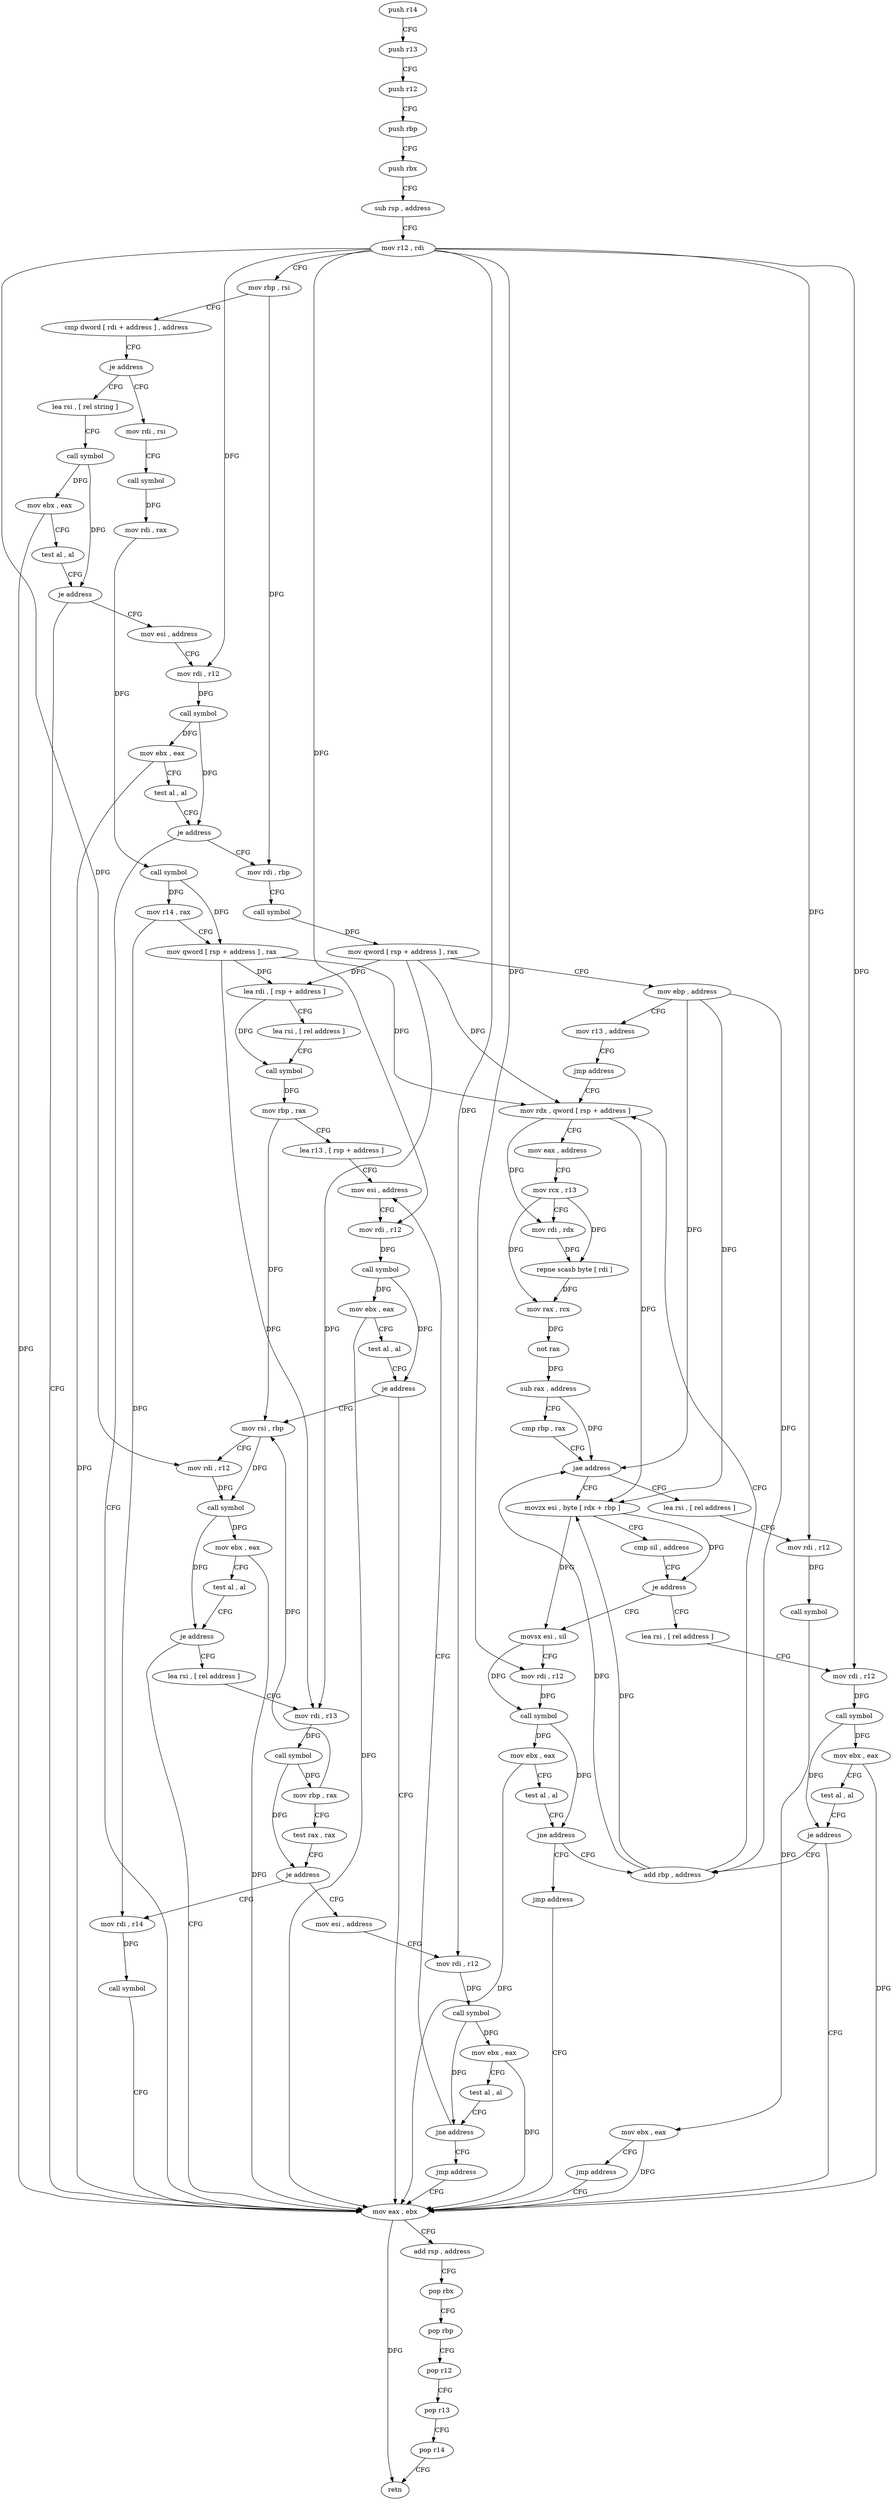 digraph "func" {
"107561" [label = "push r14" ]
"107563" [label = "push r13" ]
"107565" [label = "push r12" ]
"107567" [label = "push rbp" ]
"107568" [label = "push rbx" ]
"107569" [label = "sub rsp , address" ]
"107573" [label = "mov r12 , rdi" ]
"107576" [label = "mov rbp , rsi" ]
"107579" [label = "cmp dword [ rdi + address ] , address" ]
"107583" [label = "je address" ]
"107733" [label = "lea rsi , [ rel string ]" ]
"107589" [label = "mov rdi , rsi" ]
"107740" [label = "call symbol" ]
"107745" [label = "mov ebx , eax" ]
"107747" [label = "test al , al" ]
"107749" [label = "je address" ]
"107920" [label = "mov eax , ebx" ]
"107755" [label = "mov esi , address" ]
"107592" [label = "call symbol" ]
"107597" [label = "mov rdi , rax" ]
"107600" [label = "call symbol" ]
"107605" [label = "mov r14 , rax" ]
"107608" [label = "mov qword [ rsp + address ] , rax" ]
"107613" [label = "lea rdi , [ rsp + address ]" ]
"107618" [label = "lea rsi , [ rel address ]" ]
"107625" [label = "call symbol" ]
"107630" [label = "mov rbp , rax" ]
"107633" [label = "lea r13 , [ rsp + address ]" ]
"107638" [label = "mov esi , address" ]
"107922" [label = "add rsp , address" ]
"107926" [label = "pop rbx" ]
"107927" [label = "pop rbp" ]
"107928" [label = "pop r12" ]
"107930" [label = "pop r13" ]
"107932" [label = "pop r14" ]
"107934" [label = "retn" ]
"107760" [label = "mov rdi , r12" ]
"107763" [label = "call symbol" ]
"107768" [label = "mov ebx , eax" ]
"107770" [label = "test al , al" ]
"107772" [label = "je address" ]
"107778" [label = "mov rdi , rbp" ]
"107661" [label = "mov rsi , rbp" ]
"107664" [label = "mov rdi , r12" ]
"107667" [label = "call symbol" ]
"107672" [label = "mov ebx , eax" ]
"107674" [label = "test al , al" ]
"107676" [label = "je address" ]
"107682" [label = "lea rsi , [ rel address ]" ]
"107781" [label = "call symbol" ]
"107786" [label = "mov qword [ rsp + address ] , rax" ]
"107791" [label = "mov ebp , address" ]
"107796" [label = "mov r13 , address" ]
"107803" [label = "jmp address" ]
"107830" [label = "mov rdx , qword [ rsp + address ]" ]
"107689" [label = "mov rdi , r13" ]
"107692" [label = "call symbol" ]
"107697" [label = "mov rbp , rax" ]
"107700" [label = "test rax , rax" ]
"107703" [label = "je address" ]
"107912" [label = "mov rdi , r14" ]
"107709" [label = "mov esi , address" ]
"107835" [label = "mov eax , address" ]
"107840" [label = "mov rcx , r13" ]
"107843" [label = "mov rdi , rdx" ]
"107846" [label = "repne scasb byte [ rdi ]" ]
"107848" [label = "mov rax , rcx" ]
"107851" [label = "not rax" ]
"107854" [label = "sub rax , address" ]
"107858" [label = "cmp rbp , rax" ]
"107861" [label = "jae address" ]
"107893" [label = "lea rsi , [ rel address ]" ]
"107863" [label = "movzx esi , byte [ rdx + rbp ]" ]
"107915" [label = "call symbol" ]
"107714" [label = "mov rdi , r12" ]
"107717" [label = "call symbol" ]
"107722" [label = "mov ebx , eax" ]
"107724" [label = "test al , al" ]
"107726" [label = "jne address" ]
"107728" [label = "jmp address" ]
"107900" [label = "mov rdi , r12" ]
"107903" [label = "call symbol" ]
"107908" [label = "mov ebx , eax" ]
"107910" [label = "jmp address" ]
"107867" [label = "cmp sil , address" ]
"107871" [label = "je address" ]
"107805" [label = "lea rsi , [ rel address ]" ]
"107873" [label = "movsx esi , sil" ]
"107643" [label = "mov rdi , r12" ]
"107646" [label = "call symbol" ]
"107651" [label = "mov ebx , eax" ]
"107653" [label = "test al , al" ]
"107655" [label = "je address" ]
"107812" [label = "mov rdi , r12" ]
"107815" [label = "call symbol" ]
"107820" [label = "mov ebx , eax" ]
"107822" [label = "test al , al" ]
"107824" [label = "je address" ]
"107826" [label = "add rbp , address" ]
"107877" [label = "mov rdi , r12" ]
"107880" [label = "call symbol" ]
"107885" [label = "mov ebx , eax" ]
"107887" [label = "test al , al" ]
"107889" [label = "jne address" ]
"107891" [label = "jmp address" ]
"107561" -> "107563" [ label = "CFG" ]
"107563" -> "107565" [ label = "CFG" ]
"107565" -> "107567" [ label = "CFG" ]
"107567" -> "107568" [ label = "CFG" ]
"107568" -> "107569" [ label = "CFG" ]
"107569" -> "107573" [ label = "CFG" ]
"107573" -> "107576" [ label = "CFG" ]
"107573" -> "107760" [ label = "DFG" ]
"107573" -> "107643" [ label = "DFG" ]
"107573" -> "107664" [ label = "DFG" ]
"107573" -> "107714" [ label = "DFG" ]
"107573" -> "107900" [ label = "DFG" ]
"107573" -> "107812" [ label = "DFG" ]
"107573" -> "107877" [ label = "DFG" ]
"107576" -> "107579" [ label = "CFG" ]
"107576" -> "107778" [ label = "DFG" ]
"107579" -> "107583" [ label = "CFG" ]
"107583" -> "107733" [ label = "CFG" ]
"107583" -> "107589" [ label = "CFG" ]
"107733" -> "107740" [ label = "CFG" ]
"107589" -> "107592" [ label = "CFG" ]
"107740" -> "107745" [ label = "DFG" ]
"107740" -> "107749" [ label = "DFG" ]
"107745" -> "107747" [ label = "CFG" ]
"107745" -> "107920" [ label = "DFG" ]
"107747" -> "107749" [ label = "CFG" ]
"107749" -> "107920" [ label = "CFG" ]
"107749" -> "107755" [ label = "CFG" ]
"107920" -> "107922" [ label = "CFG" ]
"107920" -> "107934" [ label = "DFG" ]
"107755" -> "107760" [ label = "CFG" ]
"107592" -> "107597" [ label = "DFG" ]
"107597" -> "107600" [ label = "DFG" ]
"107600" -> "107605" [ label = "DFG" ]
"107600" -> "107608" [ label = "DFG" ]
"107605" -> "107608" [ label = "CFG" ]
"107605" -> "107912" [ label = "DFG" ]
"107608" -> "107613" [ label = "DFG" ]
"107608" -> "107830" [ label = "DFG" ]
"107608" -> "107689" [ label = "DFG" ]
"107613" -> "107618" [ label = "CFG" ]
"107613" -> "107625" [ label = "DFG" ]
"107618" -> "107625" [ label = "CFG" ]
"107625" -> "107630" [ label = "DFG" ]
"107630" -> "107633" [ label = "CFG" ]
"107630" -> "107661" [ label = "DFG" ]
"107633" -> "107638" [ label = "CFG" ]
"107638" -> "107643" [ label = "CFG" ]
"107922" -> "107926" [ label = "CFG" ]
"107926" -> "107927" [ label = "CFG" ]
"107927" -> "107928" [ label = "CFG" ]
"107928" -> "107930" [ label = "CFG" ]
"107930" -> "107932" [ label = "CFG" ]
"107932" -> "107934" [ label = "CFG" ]
"107760" -> "107763" [ label = "DFG" ]
"107763" -> "107768" [ label = "DFG" ]
"107763" -> "107772" [ label = "DFG" ]
"107768" -> "107770" [ label = "CFG" ]
"107768" -> "107920" [ label = "DFG" ]
"107770" -> "107772" [ label = "CFG" ]
"107772" -> "107920" [ label = "CFG" ]
"107772" -> "107778" [ label = "CFG" ]
"107778" -> "107781" [ label = "CFG" ]
"107661" -> "107664" [ label = "CFG" ]
"107661" -> "107667" [ label = "DFG" ]
"107664" -> "107667" [ label = "DFG" ]
"107667" -> "107672" [ label = "DFG" ]
"107667" -> "107676" [ label = "DFG" ]
"107672" -> "107674" [ label = "CFG" ]
"107672" -> "107920" [ label = "DFG" ]
"107674" -> "107676" [ label = "CFG" ]
"107676" -> "107920" [ label = "CFG" ]
"107676" -> "107682" [ label = "CFG" ]
"107682" -> "107689" [ label = "CFG" ]
"107781" -> "107786" [ label = "DFG" ]
"107786" -> "107791" [ label = "CFG" ]
"107786" -> "107613" [ label = "DFG" ]
"107786" -> "107830" [ label = "DFG" ]
"107786" -> "107689" [ label = "DFG" ]
"107791" -> "107796" [ label = "CFG" ]
"107791" -> "107861" [ label = "DFG" ]
"107791" -> "107863" [ label = "DFG" ]
"107791" -> "107826" [ label = "DFG" ]
"107796" -> "107803" [ label = "CFG" ]
"107803" -> "107830" [ label = "CFG" ]
"107830" -> "107835" [ label = "CFG" ]
"107830" -> "107843" [ label = "DFG" ]
"107830" -> "107863" [ label = "DFG" ]
"107689" -> "107692" [ label = "DFG" ]
"107692" -> "107697" [ label = "DFG" ]
"107692" -> "107703" [ label = "DFG" ]
"107697" -> "107700" [ label = "CFG" ]
"107697" -> "107661" [ label = "DFG" ]
"107700" -> "107703" [ label = "CFG" ]
"107703" -> "107912" [ label = "CFG" ]
"107703" -> "107709" [ label = "CFG" ]
"107912" -> "107915" [ label = "DFG" ]
"107709" -> "107714" [ label = "CFG" ]
"107835" -> "107840" [ label = "CFG" ]
"107840" -> "107843" [ label = "CFG" ]
"107840" -> "107846" [ label = "DFG" ]
"107840" -> "107848" [ label = "DFG" ]
"107843" -> "107846" [ label = "DFG" ]
"107846" -> "107848" [ label = "DFG" ]
"107848" -> "107851" [ label = "DFG" ]
"107851" -> "107854" [ label = "DFG" ]
"107854" -> "107858" [ label = "CFG" ]
"107854" -> "107861" [ label = "DFG" ]
"107858" -> "107861" [ label = "CFG" ]
"107861" -> "107893" [ label = "CFG" ]
"107861" -> "107863" [ label = "CFG" ]
"107893" -> "107900" [ label = "CFG" ]
"107863" -> "107867" [ label = "CFG" ]
"107863" -> "107871" [ label = "DFG" ]
"107863" -> "107873" [ label = "DFG" ]
"107915" -> "107920" [ label = "CFG" ]
"107714" -> "107717" [ label = "DFG" ]
"107717" -> "107722" [ label = "DFG" ]
"107717" -> "107726" [ label = "DFG" ]
"107722" -> "107724" [ label = "CFG" ]
"107722" -> "107920" [ label = "DFG" ]
"107724" -> "107726" [ label = "CFG" ]
"107726" -> "107638" [ label = "CFG" ]
"107726" -> "107728" [ label = "CFG" ]
"107728" -> "107920" [ label = "CFG" ]
"107900" -> "107903" [ label = "DFG" ]
"107903" -> "107908" [ label = "DFG" ]
"107908" -> "107910" [ label = "CFG" ]
"107908" -> "107920" [ label = "DFG" ]
"107910" -> "107920" [ label = "CFG" ]
"107867" -> "107871" [ label = "CFG" ]
"107871" -> "107805" [ label = "CFG" ]
"107871" -> "107873" [ label = "CFG" ]
"107805" -> "107812" [ label = "CFG" ]
"107873" -> "107877" [ label = "CFG" ]
"107873" -> "107880" [ label = "DFG" ]
"107643" -> "107646" [ label = "DFG" ]
"107646" -> "107651" [ label = "DFG" ]
"107646" -> "107655" [ label = "DFG" ]
"107651" -> "107653" [ label = "CFG" ]
"107651" -> "107920" [ label = "DFG" ]
"107653" -> "107655" [ label = "CFG" ]
"107655" -> "107920" [ label = "CFG" ]
"107655" -> "107661" [ label = "CFG" ]
"107812" -> "107815" [ label = "DFG" ]
"107815" -> "107820" [ label = "DFG" ]
"107815" -> "107824" [ label = "DFG" ]
"107820" -> "107822" [ label = "CFG" ]
"107820" -> "107920" [ label = "DFG" ]
"107822" -> "107824" [ label = "CFG" ]
"107824" -> "107920" [ label = "CFG" ]
"107824" -> "107826" [ label = "CFG" ]
"107826" -> "107830" [ label = "CFG" ]
"107826" -> "107863" [ label = "DFG" ]
"107826" -> "107861" [ label = "DFG" ]
"107877" -> "107880" [ label = "DFG" ]
"107880" -> "107885" [ label = "DFG" ]
"107880" -> "107889" [ label = "DFG" ]
"107885" -> "107887" [ label = "CFG" ]
"107885" -> "107920" [ label = "DFG" ]
"107887" -> "107889" [ label = "CFG" ]
"107889" -> "107826" [ label = "CFG" ]
"107889" -> "107891" [ label = "CFG" ]
"107891" -> "107920" [ label = "CFG" ]
}
